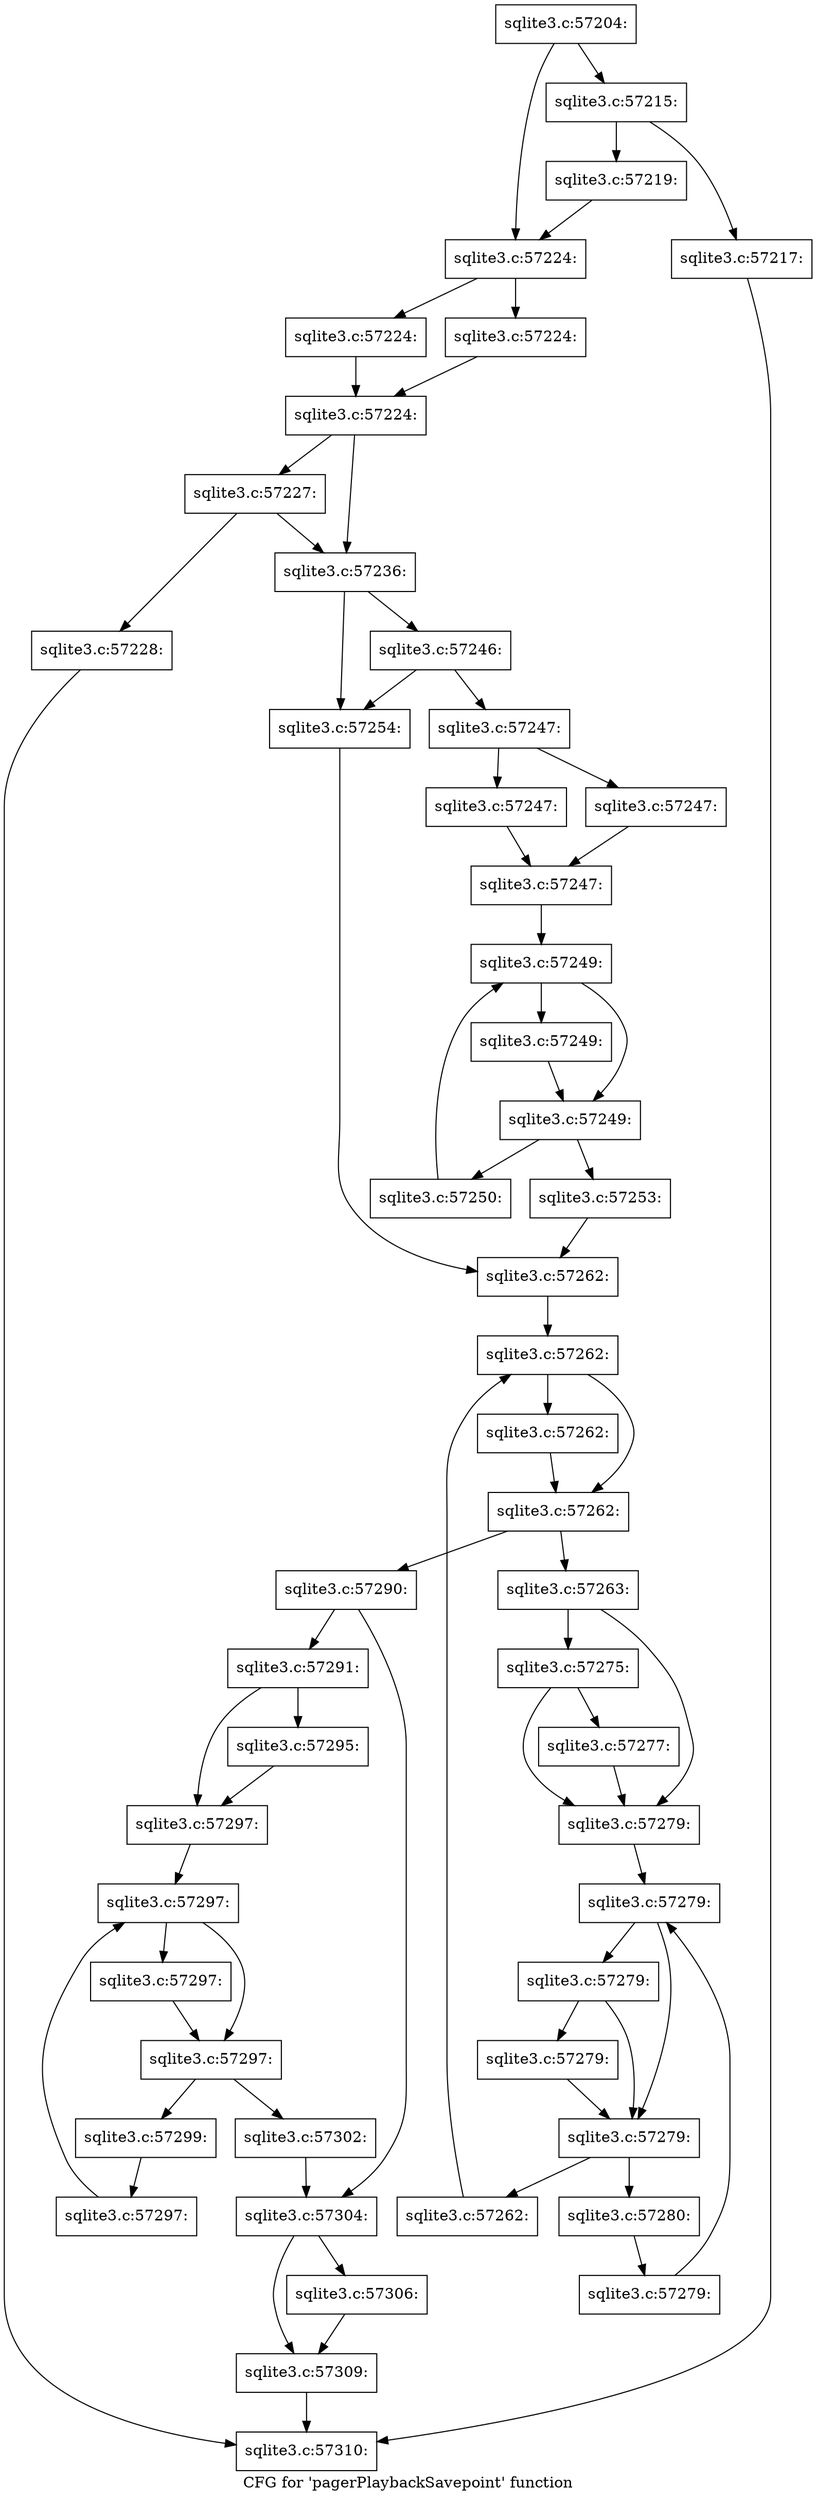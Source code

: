 digraph "CFG for 'pagerPlaybackSavepoint' function" {
	label="CFG for 'pagerPlaybackSavepoint' function";

	Node0x55c0f751f840 [shape=record,label="{sqlite3.c:57204:}"];
	Node0x55c0f751f840 -> Node0x55c0f7523730;
	Node0x55c0f751f840 -> Node0x55c0f7523780;
	Node0x55c0f7523730 [shape=record,label="{sqlite3.c:57215:}"];
	Node0x55c0f7523730 -> Node0x55c0f7523ed0;
	Node0x55c0f7523730 -> Node0x55c0f7523e80;
	Node0x55c0f7523e80 [shape=record,label="{sqlite3.c:57217:}"];
	Node0x55c0f7523e80 -> Node0x55c0f7521b10;
	Node0x55c0f7523ed0 [shape=record,label="{sqlite3.c:57219:}"];
	Node0x55c0f7523ed0 -> Node0x55c0f7523780;
	Node0x55c0f7523780 [shape=record,label="{sqlite3.c:57224:}"];
	Node0x55c0f7523780 -> Node0x55c0f75244c0;
	Node0x55c0f7523780 -> Node0x55c0f7524510;
	Node0x55c0f75244c0 [shape=record,label="{sqlite3.c:57224:}"];
	Node0x55c0f75244c0 -> Node0x55c0f7524560;
	Node0x55c0f7524510 [shape=record,label="{sqlite3.c:57224:}"];
	Node0x55c0f7524510 -> Node0x55c0f7524560;
	Node0x55c0f7524560 [shape=record,label="{sqlite3.c:57224:}"];
	Node0x55c0f7524560 -> Node0x55c0f7525420;
	Node0x55c0f7524560 -> Node0x55c0f7525470;
	Node0x55c0f7525470 [shape=record,label="{sqlite3.c:57227:}"];
	Node0x55c0f7525470 -> Node0x55c0f75253d0;
	Node0x55c0f7525470 -> Node0x55c0f7525420;
	Node0x55c0f75253d0 [shape=record,label="{sqlite3.c:57228:}"];
	Node0x55c0f75253d0 -> Node0x55c0f7521b10;
	Node0x55c0f7525420 [shape=record,label="{sqlite3.c:57236:}"];
	Node0x55c0f7525420 -> Node0x55c0f7526690;
	Node0x55c0f7525420 -> Node0x55c0f7526640;
	Node0x55c0f7526690 [shape=record,label="{sqlite3.c:57246:}"];
	Node0x55c0f7526690 -> Node0x55c0f7526640;
	Node0x55c0f7526690 -> Node0x55c0f56f5af0;
	Node0x55c0f56f5af0 [shape=record,label="{sqlite3.c:57247:}"];
	Node0x55c0f56f5af0 -> Node0x55c0f7526bb0;
	Node0x55c0f56f5af0 -> Node0x55c0f7526c00;
	Node0x55c0f7526bb0 [shape=record,label="{sqlite3.c:57247:}"];
	Node0x55c0f7526bb0 -> Node0x55c0f7526c50;
	Node0x55c0f7526c00 [shape=record,label="{sqlite3.c:57247:}"];
	Node0x55c0f7526c00 -> Node0x55c0f7526c50;
	Node0x55c0f7526c50 [shape=record,label="{sqlite3.c:57247:}"];
	Node0x55c0f7526c50 -> Node0x55c0f7527650;
	Node0x55c0f7527650 [shape=record,label="{sqlite3.c:57249:}"];
	Node0x55c0f7527650 -> Node0x55c0f7527880;
	Node0x55c0f7527650 -> Node0x55c0f7527830;
	Node0x55c0f7527880 [shape=record,label="{sqlite3.c:57249:}"];
	Node0x55c0f7527880 -> Node0x55c0f7527830;
	Node0x55c0f7527830 [shape=record,label="{sqlite3.c:57249:}"];
	Node0x55c0f7527830 -> Node0x55c0f7528030;
	Node0x55c0f7527830 -> Node0x55c0f75277b0;
	Node0x55c0f7528030 [shape=record,label="{sqlite3.c:57250:}"];
	Node0x55c0f7528030 -> Node0x55c0f7527650;
	Node0x55c0f75277b0 [shape=record,label="{sqlite3.c:57253:}"];
	Node0x55c0f75277b0 -> Node0x55c0f7526140;
	Node0x55c0f7526640 [shape=record,label="{sqlite3.c:57254:}"];
	Node0x55c0f7526640 -> Node0x55c0f7526140;
	Node0x55c0f7526140 [shape=record,label="{sqlite3.c:57262:}"];
	Node0x55c0f7526140 -> Node0x55c0f56f58c0;
	Node0x55c0f56f58c0 [shape=record,label="{sqlite3.c:57262:}"];
	Node0x55c0f56f58c0 -> Node0x55c0f7529230;
	Node0x55c0f56f58c0 -> Node0x55c0f75291e0;
	Node0x55c0f7529230 [shape=record,label="{sqlite3.c:57262:}"];
	Node0x55c0f7529230 -> Node0x55c0f75291e0;
	Node0x55c0f75291e0 [shape=record,label="{sqlite3.c:57262:}"];
	Node0x55c0f75291e0 -> Node0x55c0f75297b0;
	Node0x55c0f75291e0 -> Node0x55c0f7528940;
	Node0x55c0f75297b0 [shape=record,label="{sqlite3.c:57263:}"];
	Node0x55c0f75297b0 -> Node0x55c0f752ad50;
	Node0x55c0f75297b0 -> Node0x55c0f752ad00;
	Node0x55c0f752ad50 [shape=record,label="{sqlite3.c:57275:}"];
	Node0x55c0f752ad50 -> Node0x55c0f5857ce0;
	Node0x55c0f752ad50 -> Node0x55c0f752ad00;
	Node0x55c0f5857ce0 [shape=record,label="{sqlite3.c:57277:}"];
	Node0x55c0f5857ce0 -> Node0x55c0f752ad00;
	Node0x55c0f752ad00 [shape=record,label="{sqlite3.c:57279:}"];
	Node0x55c0f752ad00 -> Node0x55c0f752bf70;
	Node0x55c0f752bf70 [shape=record,label="{sqlite3.c:57279:}"];
	Node0x55c0f752bf70 -> Node0x55c0f752c2b0;
	Node0x55c0f752bf70 -> Node0x55c0f752c210;
	Node0x55c0f752c2b0 [shape=record,label="{sqlite3.c:57279:}"];
	Node0x55c0f752c2b0 -> Node0x55c0f752c260;
	Node0x55c0f752c2b0 -> Node0x55c0f752c210;
	Node0x55c0f752c260 [shape=record,label="{sqlite3.c:57279:}"];
	Node0x55c0f752c260 -> Node0x55c0f752c210;
	Node0x55c0f752c210 [shape=record,label="{sqlite3.c:57279:}"];
	Node0x55c0f752c210 -> Node0x55c0f752c190;
	Node0x55c0f752c210 -> Node0x55c0f752bdc0;
	Node0x55c0f752c190 [shape=record,label="{sqlite3.c:57280:}"];
	Node0x55c0f752c190 -> Node0x55c0f752c100;
	Node0x55c0f752c100 [shape=record,label="{sqlite3.c:57279:}"];
	Node0x55c0f752c100 -> Node0x55c0f752bf70;
	Node0x55c0f752bdc0 [shape=record,label="{sqlite3.c:57262:}"];
	Node0x55c0f752bdc0 -> Node0x55c0f56f58c0;
	Node0x55c0f7528940 [shape=record,label="{sqlite3.c:57290:}"];
	Node0x55c0f7528940 -> Node0x55c0f752d1e0;
	Node0x55c0f7528940 -> Node0x55c0f752d850;
	Node0x55c0f752d1e0 [shape=record,label="{sqlite3.c:57291:}"];
	Node0x55c0f752d1e0 -> Node0x55c0f752e810;
	Node0x55c0f752d1e0 -> Node0x55c0f752e860;
	Node0x55c0f752e810 [shape=record,label="{sqlite3.c:57295:}"];
	Node0x55c0f752e810 -> Node0x55c0f752e860;
	Node0x55c0f752e860 [shape=record,label="{sqlite3.c:57297:}"];
	Node0x55c0f752e860 -> Node0x55c0f752f3e0;
	Node0x55c0f752f3e0 [shape=record,label="{sqlite3.c:57297:}"];
	Node0x55c0f752f3e0 -> Node0x55c0f752fd00;
	Node0x55c0f752f3e0 -> Node0x55c0f752fcb0;
	Node0x55c0f752fd00 [shape=record,label="{sqlite3.c:57297:}"];
	Node0x55c0f752fd00 -> Node0x55c0f752fcb0;
	Node0x55c0f752fcb0 [shape=record,label="{sqlite3.c:57297:}"];
	Node0x55c0f752fcb0 -> Node0x55c0f752fc30;
	Node0x55c0f752fcb0 -> Node0x55c0f591b180;
	Node0x55c0f752fc30 [shape=record,label="{sqlite3.c:57299:}"];
	Node0x55c0f752fc30 -> Node0x55c0f752fba0;
	Node0x55c0f752fba0 [shape=record,label="{sqlite3.c:57297:}"];
	Node0x55c0f752fba0 -> Node0x55c0f752f3e0;
	Node0x55c0f591b180 [shape=record,label="{sqlite3.c:57302:}"];
	Node0x55c0f591b180 -> Node0x55c0f752d850;
	Node0x55c0f752d850 [shape=record,label="{sqlite3.c:57304:}"];
	Node0x55c0f752d850 -> Node0x55c0f7530590;
	Node0x55c0f752d850 -> Node0x55c0f7530cb0;
	Node0x55c0f7530590 [shape=record,label="{sqlite3.c:57306:}"];
	Node0x55c0f7530590 -> Node0x55c0f7530cb0;
	Node0x55c0f7530cb0 [shape=record,label="{sqlite3.c:57309:}"];
	Node0x55c0f7530cb0 -> Node0x55c0f7521b10;
	Node0x55c0f7521b10 [shape=record,label="{sqlite3.c:57310:}"];
}
